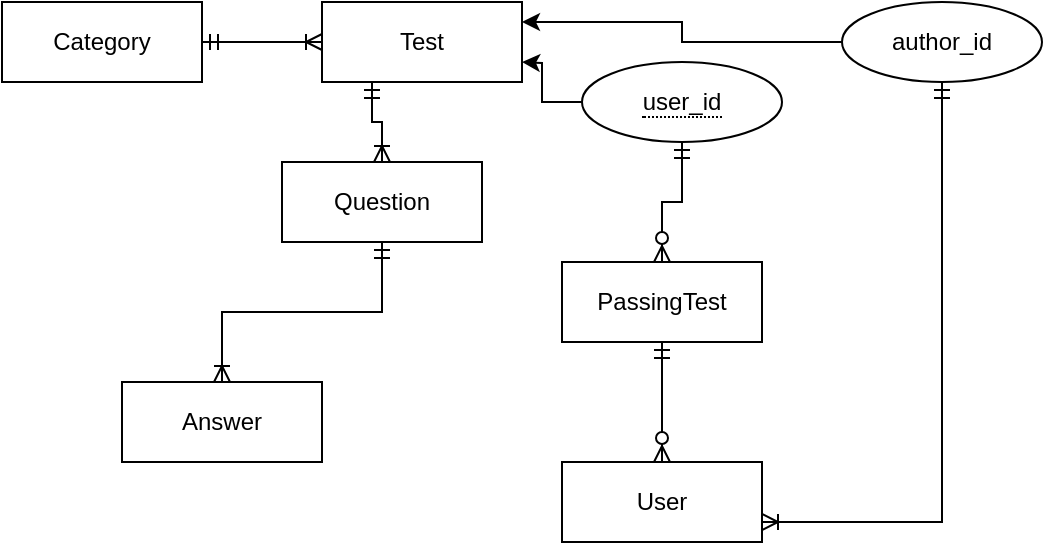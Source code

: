 <mxfile version="14.6.6" type="github"><diagram name="Page-1" id="e56a1550-8fbb-45ad-956c-1786394a9013"><mxGraphModel dx="946" dy="564" grid="1" gridSize="10" guides="1" tooltips="1" connect="1" arrows="1" fold="1" page="1" pageScale="1" pageWidth="1100" pageHeight="850" background="#ffffff" math="0" shadow="0"><root><mxCell id="0"/><mxCell id="1" parent="0"/><mxCell id="sBIQ_A_zl8DjLf48liEV-30" value="" style="edgeStyle=orthogonalEdgeStyle;rounded=0;orthogonalLoop=1;jettySize=auto;html=1;startArrow=ERmandOne;startFill=0;endArrow=ERoneToMany;endFill=0;entryX=0;entryY=0.5;entryDx=0;entryDy=0;" parent="1" source="sBIQ_A_zl8DjLf48liEV-3" target="sBIQ_A_zl8DjLf48liEV-2" edge="1"><mxGeometry relative="1" as="geometry"><mxPoint x="270" y="40" as="targetPoint"/></mxGeometry></mxCell><mxCell id="sBIQ_A_zl8DjLf48liEV-3" value="Category" style="whiteSpace=wrap;html=1;align=center;" parent="1" vertex="1"><mxGeometry x="40" y="40" width="100" height="40" as="geometry"/></mxCell><mxCell id="sBIQ_A_zl8DjLf48liEV-4" value="User" style="whiteSpace=wrap;html=1;align=center;" parent="1" vertex="1"><mxGeometry x="320" y="270" width="100" height="40" as="geometry"/></mxCell><mxCell id="sBIQ_A_zl8DjLf48liEV-27" value="" style="edgeStyle=orthogonalEdgeStyle;rounded=0;orthogonalLoop=1;jettySize=auto;html=1;startArrow=ERmandOne;startFill=0;endArrow=ERoneToMany;endFill=0;" parent="1" source="sBIQ_A_zl8DjLf48liEV-7" target="sBIQ_A_zl8DjLf48liEV-8" edge="1"><mxGeometry relative="1" as="geometry"/></mxCell><mxCell id="sBIQ_A_zl8DjLf48liEV-7" value="Question" style="whiteSpace=wrap;html=1;align=center;" parent="1" vertex="1"><mxGeometry x="180" y="120" width="100" height="40" as="geometry"/></mxCell><mxCell id="sBIQ_A_zl8DjLf48liEV-8" value="Answer" style="whiteSpace=wrap;html=1;align=center;" parent="1" vertex="1"><mxGeometry x="100" y="230" width="100" height="40" as="geometry"/></mxCell><mxCell id="sBIQ_A_zl8DjLf48liEV-29" value="" style="edgeStyle=orthogonalEdgeStyle;rounded=0;orthogonalLoop=1;jettySize=auto;html=1;startArrow=ERmandOne;startFill=0;endArrow=ERzeroToMany;endFill=1;" parent="1" source="sBIQ_A_zl8DjLf48liEV-9" target="sBIQ_A_zl8DjLf48liEV-4" edge="1"><mxGeometry relative="1" as="geometry"/></mxCell><mxCell id="sBIQ_A_zl8DjLf48liEV-9" value="PassingTest" style="whiteSpace=wrap;html=1;align=center;" parent="1" vertex="1"><mxGeometry x="320" y="170" width="100" height="40" as="geometry"/></mxCell><mxCell id="sBIQ_A_zl8DjLf48liEV-22" value="" style="edgeStyle=orthogonalEdgeStyle;rounded=0;orthogonalLoop=1;jettySize=auto;html=1;exitX=0;exitY=0.5;exitDx=0;exitDy=0;entryX=1;entryY=0.25;entryDx=0;entryDy=0;" parent="1" source="sBIQ_A_zl8DjLf48liEV-13" target="sBIQ_A_zl8DjLf48liEV-2" edge="1"><mxGeometry relative="1" as="geometry"><mxPoint x="240" y="30" as="targetPoint"/></mxGeometry></mxCell><mxCell id="sBIQ_A_zl8DjLf48liEV-25" value="" style="edgeStyle=orthogonalEdgeStyle;rounded=0;orthogonalLoop=1;jettySize=auto;html=1;startArrow=ERmandOne;startFill=0;endArrow=ERoneToMany;endFill=0;exitX=0.25;exitY=1;exitDx=0;exitDy=0;" parent="1" source="sBIQ_A_zl8DjLf48liEV-2" target="sBIQ_A_zl8DjLf48liEV-7" edge="1"><mxGeometry relative="1" as="geometry"><mxPoint x="329.5" y="50" as="sourcePoint"/><mxPoint x="329.5" y="120" as="targetPoint"/></mxGeometry></mxCell><mxCell id="sBIQ_A_zl8DjLf48liEV-28" value="" style="edgeStyle=orthogonalEdgeStyle;rounded=0;orthogonalLoop=1;jettySize=auto;html=1;startArrow=ERmandOne;startFill=0;endArrow=ERzeroToMany;endFill=1;entryX=0.5;entryY=0;entryDx=0;entryDy=0;exitX=0.5;exitY=1;exitDx=0;exitDy=0;" parent="1" source="sBIQ_A_zl8DjLf48liEV-12" target="sBIQ_A_zl8DjLf48liEV-9" edge="1"><mxGeometry relative="1" as="geometry"><mxPoint x="340" y="70" as="sourcePoint"/></mxGeometry></mxCell><mxCell id="sBIQ_A_zl8DjLf48liEV-2" value="Test" style="whiteSpace=wrap;html=1;align=center;" parent="1" vertex="1"><mxGeometry x="200" y="40" width="100" height="40" as="geometry"/></mxCell><mxCell id="sBIQ_A_zl8DjLf48liEV-19" value="" style="edgeStyle=orthogonalEdgeStyle;rounded=0;orthogonalLoop=1;jettySize=auto;html=1;" parent="1" source="sBIQ_A_zl8DjLf48liEV-12" edge="1"><mxGeometry relative="1" as="geometry"><mxPoint x="300" y="70" as="targetPoint"/></mxGeometry></mxCell><mxCell id="sBIQ_A_zl8DjLf48liEV-12" value="&lt;span style=&quot;border-bottom: 1px dotted&quot;&gt;user_id&lt;/span&gt;" style="ellipse;whiteSpace=wrap;html=1;align=center;" parent="1" vertex="1"><mxGeometry x="330" y="70" width="100" height="40" as="geometry"/></mxCell><mxCell id="sBIQ_A_zl8DjLf48liEV-13" value="author_id" style="ellipse;whiteSpace=wrap;html=1;align=center;" parent="1" vertex="1"><mxGeometry x="460" y="40" width="100" height="40" as="geometry"/></mxCell><mxCell id="sBIQ_A_zl8DjLf48liEV-31" value="" style="edgeStyle=orthogonalEdgeStyle;rounded=0;orthogonalLoop=1;jettySize=auto;html=1;startArrow=ERmandOne;startFill=0;endArrow=ERoneToMany;endFill=0;entryX=1;entryY=0.75;entryDx=0;entryDy=0;exitX=0.5;exitY=1;exitDx=0;exitDy=0;" parent="1" source="sBIQ_A_zl8DjLf48liEV-13" target="sBIQ_A_zl8DjLf48liEV-4" edge="1"><mxGeometry relative="1" as="geometry"><mxPoint x="390" y="120" as="sourcePoint"/><mxPoint x="380" y="180" as="targetPoint"/></mxGeometry></mxCell></root></mxGraphModel></diagram></mxfile>
